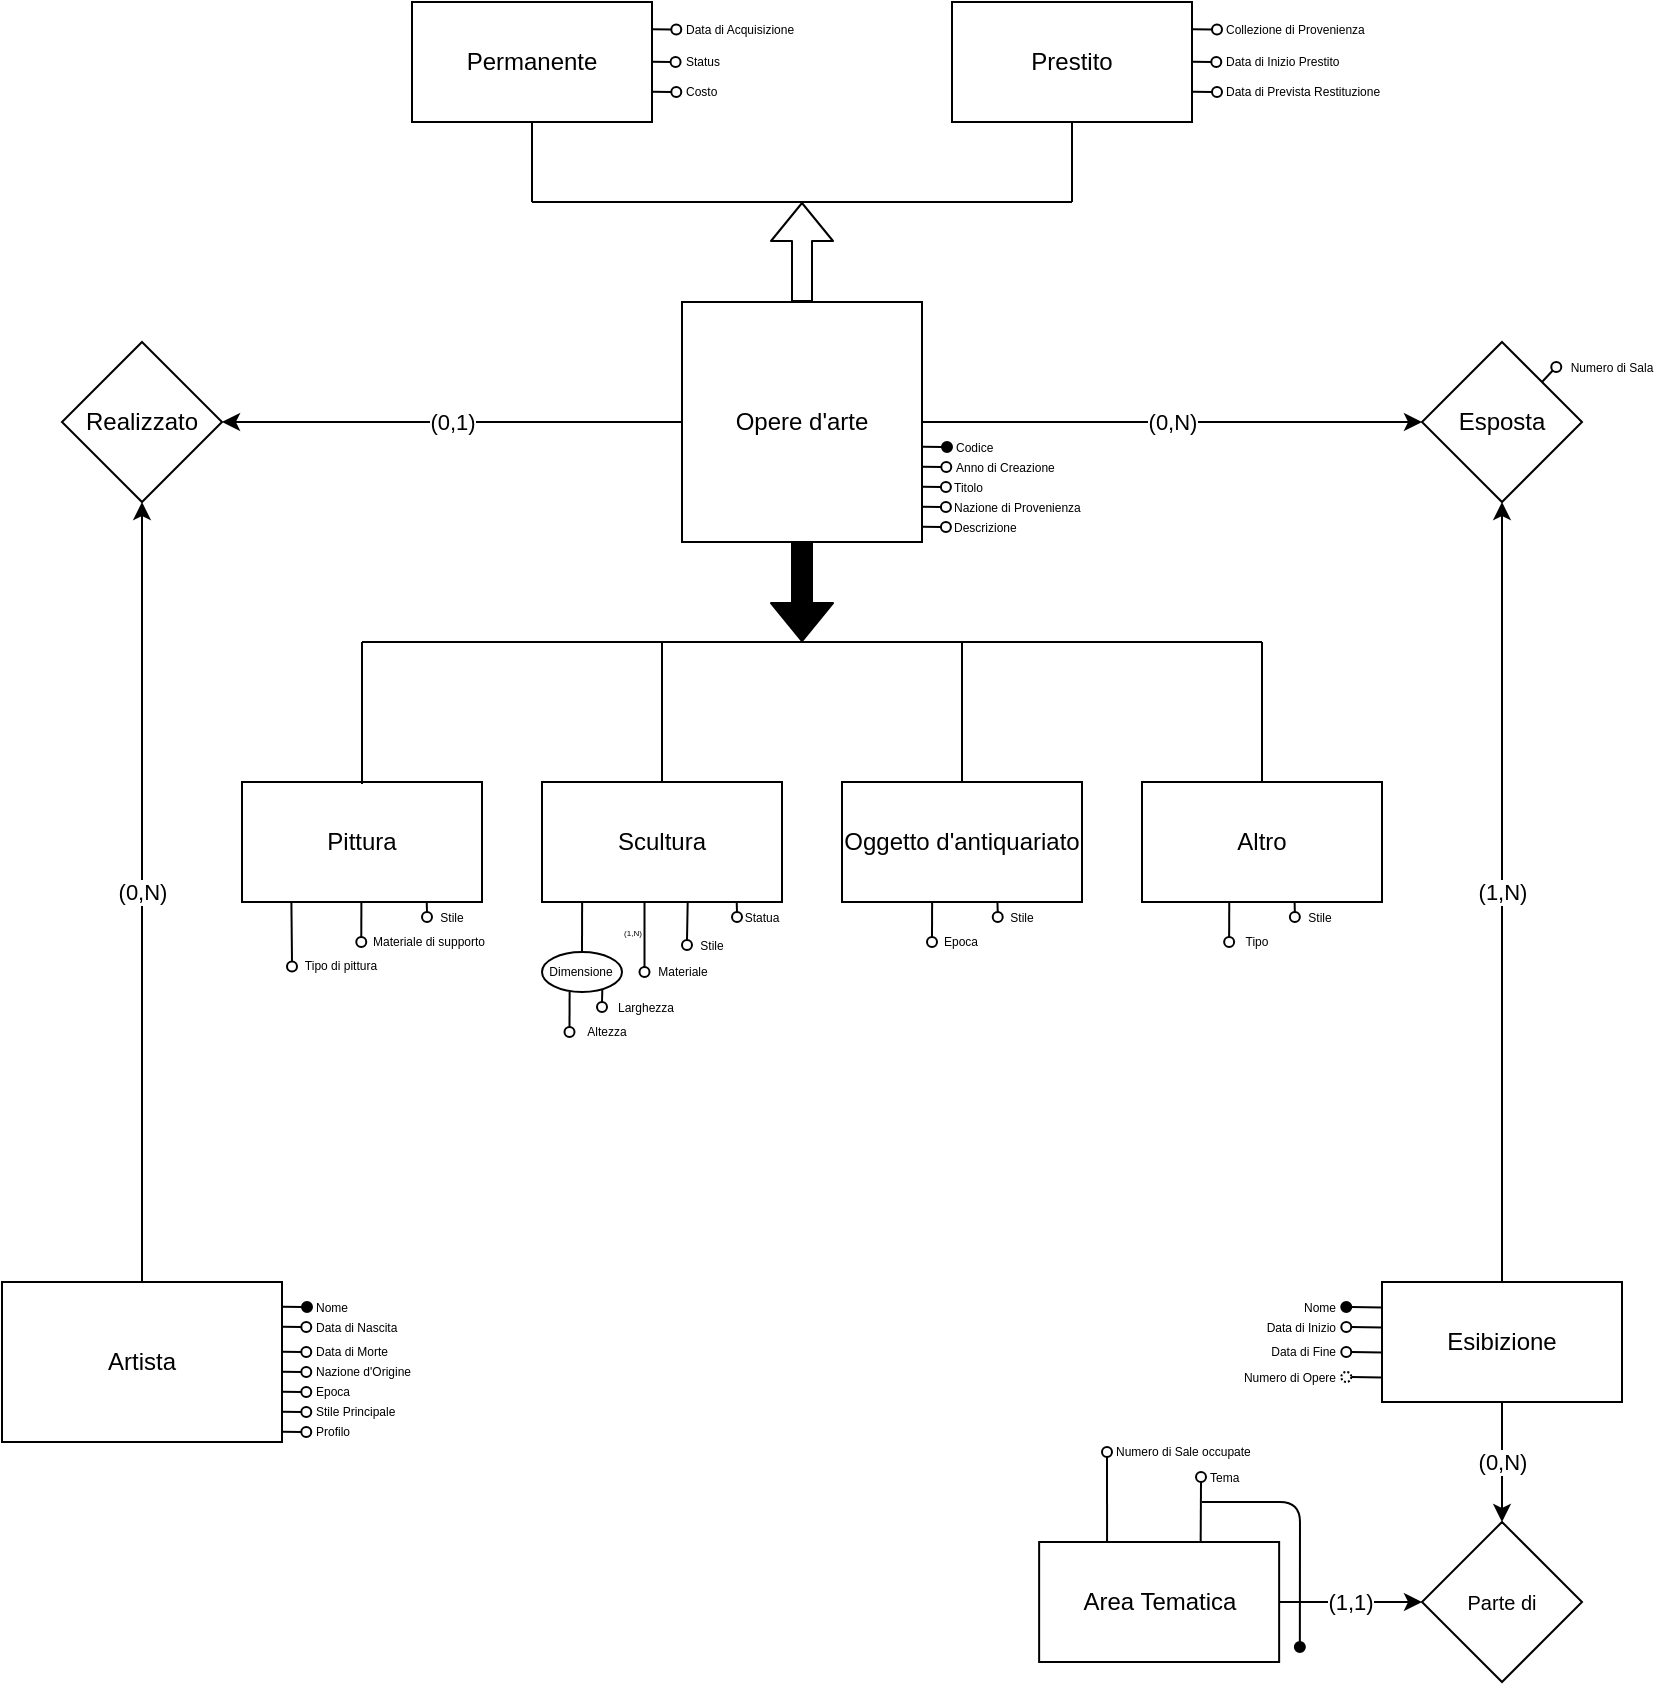 <mxfile version="14.6.10" type="device"><diagram id="R2lEEEUBdFMjLlhIrx00" name="Page-1"><mxGraphModel dx="981" dy="526" grid="1" gridSize="10" guides="1" tooltips="1" connect="1" arrows="1" fold="1" page="1" pageScale="1" pageWidth="850" pageHeight="1100" math="0" shadow="0" extFonts="Permanent Marker^https://fonts.googleapis.com/css?family=Permanent+Marker"><root><mxCell id="0"/><mxCell id="1" parent="0"/><mxCell id="EnOq9bsnsC2xTvTKU3Hf-1" value="Opere d'arte" style="rounded=0;whiteSpace=wrap;html=1;" parent="1" vertex="1"><mxGeometry x="360" y="230" width="120" height="120" as="geometry"/></mxCell><mxCell id="EnOq9bsnsC2xTvTKU3Hf-3" value="Artista" style="rounded=0;whiteSpace=wrap;html=1;" parent="1" vertex="1"><mxGeometry x="20" y="720" width="140" height="80" as="geometry"/></mxCell><mxCell id="EnOq9bsnsC2xTvTKU3Hf-4" value="Esibizione" style="rounded=0;whiteSpace=wrap;html=1;" parent="1" vertex="1"><mxGeometry x="710" y="720" width="120" height="60" as="geometry"/></mxCell><mxCell id="EnOq9bsnsC2xTvTKU3Hf-5" value="" style="endArrow=none;html=1;" parent="1" edge="1"><mxGeometry width="50" height="50" relative="1" as="geometry"><mxPoint x="200" y="400" as="sourcePoint"/><mxPoint x="650" y="400" as="targetPoint"/></mxGeometry></mxCell><mxCell id="EnOq9bsnsC2xTvTKU3Hf-6" value="" style="shape=flexArrow;endArrow=classic;html=1;fillColor=#000000;exitX=0.5;exitY=1;exitDx=0;exitDy=0;" parent="1" source="EnOq9bsnsC2xTvTKU3Hf-1" edge="1"><mxGeometry width="50" height="50" relative="1" as="geometry"><mxPoint x="420" y="400" as="sourcePoint"/><mxPoint x="420" y="400" as="targetPoint"/></mxGeometry></mxCell><mxCell id="EnOq9bsnsC2xTvTKU3Hf-7" value="" style="shape=flexArrow;endArrow=classic;html=1;exitX=0.5;exitY=0;exitDx=0;exitDy=0;" parent="1" source="EnOq9bsnsC2xTvTKU3Hf-1" edge="1"><mxGeometry width="50" height="50" relative="1" as="geometry"><mxPoint x="420" y="180" as="sourcePoint"/><mxPoint x="420" y="180" as="targetPoint"/></mxGeometry></mxCell><mxCell id="EnOq9bsnsC2xTvTKU3Hf-8" value="" style="endArrow=none;html=1;" parent="1" edge="1"><mxGeometry width="50" height="50" relative="1" as="geometry"><mxPoint x="285" y="180" as="sourcePoint"/><mxPoint x="555" y="180" as="targetPoint"/></mxGeometry></mxCell><mxCell id="EnOq9bsnsC2xTvTKU3Hf-15" value="Prestito" style="rounded=0;whiteSpace=wrap;html=1;" parent="1" vertex="1"><mxGeometry x="495" y="80" width="120" height="60" as="geometry"/></mxCell><mxCell id="EnOq9bsnsC2xTvTKU3Hf-16" value="Permanente" style="rounded=0;whiteSpace=wrap;html=1;" parent="1" vertex="1"><mxGeometry x="225" y="80" width="120" height="60" as="geometry"/></mxCell><mxCell id="EnOq9bsnsC2xTvTKU3Hf-18" value="" style="endArrow=none;html=1;entryX=0.5;entryY=1;entryDx=0;entryDy=0;" parent="1" target="EnOq9bsnsC2xTvTKU3Hf-16" edge="1"><mxGeometry width="50" height="50" relative="1" as="geometry"><mxPoint x="285" y="180" as="sourcePoint"/><mxPoint x="435" y="170" as="targetPoint"/></mxGeometry></mxCell><mxCell id="EnOq9bsnsC2xTvTKU3Hf-19" value="" style="endArrow=none;html=1;entryX=0.5;entryY=1;entryDx=0;entryDy=0;" parent="1" target="EnOq9bsnsC2xTvTKU3Hf-15" edge="1"><mxGeometry width="50" height="50" relative="1" as="geometry"><mxPoint x="555" y="180" as="sourcePoint"/><mxPoint x="435" y="170" as="targetPoint"/></mxGeometry></mxCell><mxCell id="EnOq9bsnsC2xTvTKU3Hf-20" value="Oggetto d'antiquariato" style="rounded=0;whiteSpace=wrap;html=1;" parent="1" vertex="1"><mxGeometry x="440" y="470" width="120" height="60" as="geometry"/></mxCell><mxCell id="EnOq9bsnsC2xTvTKU3Hf-21" value="Scultura" style="rounded=0;whiteSpace=wrap;html=1;" parent="1" vertex="1"><mxGeometry x="290" y="470" width="120" height="60" as="geometry"/></mxCell><mxCell id="EnOq9bsnsC2xTvTKU3Hf-22" value="Pittura" style="rounded=0;whiteSpace=wrap;html=1;" parent="1" vertex="1"><mxGeometry x="140" y="470" width="120" height="60" as="geometry"/></mxCell><mxCell id="EnOq9bsnsC2xTvTKU3Hf-23" value="Altro" style="rounded=0;whiteSpace=wrap;html=1;" parent="1" vertex="1"><mxGeometry x="590" y="470" width="120" height="60" as="geometry"/></mxCell><mxCell id="EnOq9bsnsC2xTvTKU3Hf-26" value="" style="endArrow=none;html=1;fillColor=#000000;" parent="1" edge="1"><mxGeometry width="50" height="50" relative="1" as="geometry"><mxPoint x="200" y="400" as="sourcePoint"/><mxPoint x="200" y="471" as="targetPoint"/></mxGeometry></mxCell><mxCell id="EnOq9bsnsC2xTvTKU3Hf-28" value="" style="endArrow=none;html=1;fillColor=#000000;" parent="1" source="EnOq9bsnsC2xTvTKU3Hf-21" edge="1"><mxGeometry width="50" height="50" relative="1" as="geometry"><mxPoint x="350" y="460" as="sourcePoint"/><mxPoint x="350" y="400" as="targetPoint"/></mxGeometry></mxCell><mxCell id="EnOq9bsnsC2xTvTKU3Hf-29" value="" style="endArrow=none;html=1;fillColor=#000000;exitX=0.5;exitY=0;exitDx=0;exitDy=0;" parent="1" source="EnOq9bsnsC2xTvTKU3Hf-20" edge="1"><mxGeometry width="50" height="50" relative="1" as="geometry"><mxPoint x="350" y="460" as="sourcePoint"/><mxPoint x="500" y="400" as="targetPoint"/></mxGeometry></mxCell><mxCell id="EnOq9bsnsC2xTvTKU3Hf-41" value="Realizzato" style="rhombus;whiteSpace=wrap;html=1;" parent="1" vertex="1"><mxGeometry x="50" y="250" width="80" height="80" as="geometry"/></mxCell><mxCell id="EnOq9bsnsC2xTvTKU3Hf-42" value="" style="endArrow=classic;html=1;fillColor=#000000;exitX=0.5;exitY=0;exitDx=0;exitDy=0;entryX=0.5;entryY=1;entryDx=0;entryDy=0;" parent="1" source="EnOq9bsnsC2xTvTKU3Hf-3" target="EnOq9bsnsC2xTvTKU3Hf-41" edge="1"><mxGeometry relative="1" as="geometry"><mxPoint x="370" y="380" as="sourcePoint"/><mxPoint x="470" y="380" as="targetPoint"/></mxGeometry></mxCell><mxCell id="EnOq9bsnsC2xTvTKU3Hf-43" value="(0,N)" style="edgeLabel;resizable=0;html=1;align=center;verticalAlign=middle;" parent="EnOq9bsnsC2xTvTKU3Hf-42" connectable="0" vertex="1"><mxGeometry relative="1" as="geometry"/></mxCell><mxCell id="EnOq9bsnsC2xTvTKU3Hf-44" value="" style="endArrow=classic;html=1;fillColor=#000000;exitX=0;exitY=0.5;exitDx=0;exitDy=0;entryX=1;entryY=0.5;entryDx=0;entryDy=0;" parent="1" source="EnOq9bsnsC2xTvTKU3Hf-1" target="EnOq9bsnsC2xTvTKU3Hf-41" edge="1"><mxGeometry relative="1" as="geometry"><mxPoint x="370" y="380" as="sourcePoint"/><mxPoint x="470" y="380" as="targetPoint"/></mxGeometry></mxCell><mxCell id="EnOq9bsnsC2xTvTKU3Hf-45" value="(0,1)" style="edgeLabel;resizable=0;html=1;align=center;verticalAlign=middle;" parent="EnOq9bsnsC2xTvTKU3Hf-44" connectable="0" vertex="1"><mxGeometry relative="1" as="geometry"/></mxCell><mxCell id="EnOq9bsnsC2xTvTKU3Hf-46" value="Esposta" style="rhombus;whiteSpace=wrap;html=1;" parent="1" vertex="1"><mxGeometry x="730" y="250" width="80" height="80" as="geometry"/></mxCell><mxCell id="EnOq9bsnsC2xTvTKU3Hf-49" value="" style="endArrow=classic;html=1;fillColor=#000000;entryX=0;entryY=0.5;entryDx=0;entryDy=0;" parent="1" source="EnOq9bsnsC2xTvTKU3Hf-1" target="EnOq9bsnsC2xTvTKU3Hf-46" edge="1"><mxGeometry relative="1" as="geometry"><mxPoint x="370" y="380" as="sourcePoint"/><mxPoint x="470" y="380" as="targetPoint"/></mxGeometry></mxCell><mxCell id="EnOq9bsnsC2xTvTKU3Hf-50" value="(0,N)" style="edgeLabel;resizable=0;html=1;align=center;verticalAlign=middle;" parent="EnOq9bsnsC2xTvTKU3Hf-49" connectable="0" vertex="1"><mxGeometry relative="1" as="geometry"/></mxCell><mxCell id="EnOq9bsnsC2xTvTKU3Hf-51" value="" style="endArrow=classic;html=1;fillColor=#000000;exitX=0.5;exitY=0;exitDx=0;exitDy=0;entryX=0.5;entryY=1;entryDx=0;entryDy=0;" parent="1" source="EnOq9bsnsC2xTvTKU3Hf-4" target="EnOq9bsnsC2xTvTKU3Hf-46" edge="1"><mxGeometry relative="1" as="geometry"><mxPoint x="370" y="380" as="sourcePoint"/><mxPoint x="470" y="380" as="targetPoint"/></mxGeometry></mxCell><mxCell id="EnOq9bsnsC2xTvTKU3Hf-52" value="(1,N)" style="edgeLabel;resizable=0;html=1;align=center;verticalAlign=middle;" parent="EnOq9bsnsC2xTvTKU3Hf-51" connectable="0" vertex="1"><mxGeometry relative="1" as="geometry"/></mxCell><mxCell id="EnOq9bsnsC2xTvTKU3Hf-53" value="" style="endArrow=none;html=1;fillColor=#000000;exitX=0.5;exitY=0;exitDx=0;exitDy=0;" parent="1" source="EnOq9bsnsC2xTvTKU3Hf-23" edge="1"><mxGeometry width="50" height="50" relative="1" as="geometry"><mxPoint x="370" y="450" as="sourcePoint"/><mxPoint x="650" y="400" as="targetPoint"/></mxGeometry></mxCell><mxCell id="IxloWlisKOWCF-c3Xlr8-7" value="" style="endArrow=none;html=1;entryX=0;entryY=0.5;entryDx=0;entryDy=0;exitX=1.003;exitY=0.603;exitDx=0;exitDy=0;exitPerimeter=0;" parent="1" source="EnOq9bsnsC2xTvTKU3Hf-1" target="IxloWlisKOWCF-c3Xlr8-8" edge="1"><mxGeometry width="50" height="50" relative="1" as="geometry"><mxPoint x="480" y="303" as="sourcePoint"/><mxPoint x="490" y="296" as="targetPoint"/><Array as="points"/></mxGeometry></mxCell><mxCell id="IxloWlisKOWCF-c3Xlr8-8" value="" style="ellipse;whiteSpace=wrap;html=1;aspect=fixed;fillColor=#000000;" parent="1" vertex="1"><mxGeometry x="490" y="300" width="5" height="5" as="geometry"/></mxCell><mxCell id="IxloWlisKOWCF-c3Xlr8-10" value="Codice" style="text;html=1;align=left;verticalAlign=middle;whiteSpace=wrap;rounded=0;shadow=0;fontSize=6;" parent="1" vertex="1"><mxGeometry x="495" y="297.5" width="30" height="10" as="geometry"/></mxCell><mxCell id="IxloWlisKOWCF-c3Xlr8-11" value="" style="endArrow=none;html=1;entryX=0;entryY=0.5;entryDx=0;entryDy=0;exitX=1.003;exitY=0.603;exitDx=0;exitDy=0;exitPerimeter=0;" parent="1" target="IxloWlisKOWCF-c3Xlr8-12" edge="1"><mxGeometry width="50" height="50" relative="1" as="geometry"><mxPoint x="480" y="312.36" as="sourcePoint"/><mxPoint x="489.64" y="306" as="targetPoint"/><Array as="points"/></mxGeometry></mxCell><mxCell id="IxloWlisKOWCF-c3Xlr8-12" value="" style="ellipse;whiteSpace=wrap;html=1;aspect=fixed;fillColor=none;" parent="1" vertex="1"><mxGeometry x="489.64" y="310" width="5" height="5" as="geometry"/></mxCell><mxCell id="IxloWlisKOWCF-c3Xlr8-13" value="Anno di Creazione" style="text;html=1;align=left;verticalAlign=middle;whiteSpace=wrap;rounded=0;shadow=0;fontSize=6;" parent="1" vertex="1"><mxGeometry x="494.64" y="307.5" width="55.36" height="10" as="geometry"/></mxCell><mxCell id="IxloWlisKOWCF-c3Xlr8-14" value="" style="endArrow=none;html=1;entryX=0;entryY=0.5;entryDx=0;entryDy=0;exitX=1.003;exitY=0.603;exitDx=0;exitDy=0;exitPerimeter=0;" parent="1" target="IxloWlisKOWCF-c3Xlr8-15" edge="1"><mxGeometry width="50" height="50" relative="1" as="geometry"><mxPoint x="479.82" y="322.36" as="sourcePoint"/><mxPoint x="489.46" y="316" as="targetPoint"/><Array as="points"/></mxGeometry></mxCell><mxCell id="IxloWlisKOWCF-c3Xlr8-15" value="" style="ellipse;whiteSpace=wrap;html=1;aspect=fixed;fillColor=none;" parent="1" vertex="1"><mxGeometry x="489.46" y="320" width="5" height="5" as="geometry"/></mxCell><mxCell id="IxloWlisKOWCF-c3Xlr8-16" value="Titolo" style="text;html=1;align=left;verticalAlign=middle;whiteSpace=wrap;rounded=0;shadow=0;fontSize=6;" parent="1" vertex="1"><mxGeometry x="494.46" y="317.5" width="30.36" height="10" as="geometry"/></mxCell><mxCell id="IxloWlisKOWCF-c3Xlr8-17" value="" style="endArrow=none;html=1;entryX=0;entryY=0.5;entryDx=0;entryDy=0;exitX=1.003;exitY=0.603;exitDx=0;exitDy=0;exitPerimeter=0;" parent="1" target="IxloWlisKOWCF-c3Xlr8-18" edge="1"><mxGeometry width="50" height="50" relative="1" as="geometry"><mxPoint x="479.82" y="342.36" as="sourcePoint"/><mxPoint x="489.46" y="336" as="targetPoint"/><Array as="points"/></mxGeometry></mxCell><mxCell id="IxloWlisKOWCF-c3Xlr8-18" value="" style="ellipse;whiteSpace=wrap;html=1;aspect=fixed;fillColor=none;" parent="1" vertex="1"><mxGeometry x="489.46" y="340" width="5" height="5" as="geometry"/></mxCell><mxCell id="IxloWlisKOWCF-c3Xlr8-19" value="Descrizione" style="text;html=1;align=left;verticalAlign=middle;whiteSpace=wrap;rounded=0;shadow=0;fontSize=6;" parent="1" vertex="1"><mxGeometry x="494.46" y="337.5" width="40.36" height="10" as="geometry"/></mxCell><mxCell id="IxloWlisKOWCF-c3Xlr8-22" value="" style="endArrow=none;html=1;entryX=0;entryY=0.5;entryDx=0;entryDy=0;exitX=1.003;exitY=0.603;exitDx=0;exitDy=0;exitPerimeter=0;" parent="1" target="IxloWlisKOWCF-c3Xlr8-23" edge="1"><mxGeometry width="50" height="50" relative="1" as="geometry"><mxPoint x="479.82" y="332.36" as="sourcePoint"/><mxPoint x="489.46" y="326" as="targetPoint"/><Array as="points"/></mxGeometry></mxCell><mxCell id="IxloWlisKOWCF-c3Xlr8-23" value="" style="ellipse;whiteSpace=wrap;html=1;aspect=fixed;fillColor=none;" parent="1" vertex="1"><mxGeometry x="489.46" y="330" width="5" height="5" as="geometry"/></mxCell><mxCell id="IxloWlisKOWCF-c3Xlr8-24" value="Nazione di Provenienza" style="text;html=1;align=left;verticalAlign=middle;whiteSpace=wrap;rounded=0;shadow=0;fontSize=6;" parent="1" vertex="1"><mxGeometry x="494.46" y="327.5" width="70.36" height="10" as="geometry"/></mxCell><mxCell id="dRcVWA5PhTg4nPUxJwBr-2" value="" style="endArrow=none;html=1;entryX=0;entryY=0.5;entryDx=0;entryDy=0;exitX=1.003;exitY=0.603;exitDx=0;exitDy=0;exitPerimeter=0;" parent="1" target="dRcVWA5PhTg4nPUxJwBr-3" edge="1"><mxGeometry width="50" height="50" relative="1" as="geometry"><mxPoint x="160.36" y="732.36" as="sourcePoint"/><mxPoint x="170" y="726" as="targetPoint"/><Array as="points"/></mxGeometry></mxCell><mxCell id="dRcVWA5PhTg4nPUxJwBr-3" value="" style="ellipse;whiteSpace=wrap;html=1;aspect=fixed;fillColor=#000000;" parent="1" vertex="1"><mxGeometry x="170" y="730" width="5" height="5" as="geometry"/></mxCell><mxCell id="dRcVWA5PhTg4nPUxJwBr-4" value="Nome" style="text;html=1;align=left;verticalAlign=middle;whiteSpace=wrap;rounded=0;shadow=0;fontSize=6;" parent="1" vertex="1"><mxGeometry x="175" y="727.5" width="25" height="10" as="geometry"/></mxCell><mxCell id="dRcVWA5PhTg4nPUxJwBr-5" value="" style="endArrow=none;html=1;entryX=0;entryY=0.5;entryDx=0;entryDy=0;exitX=1.003;exitY=0.603;exitDx=0;exitDy=0;exitPerimeter=0;" parent="1" target="dRcVWA5PhTg4nPUxJwBr-6" edge="1"><mxGeometry width="50" height="50" relative="1" as="geometry"><mxPoint x="160" y="742.36" as="sourcePoint"/><mxPoint x="169.64" y="736" as="targetPoint"/><Array as="points"/></mxGeometry></mxCell><mxCell id="dRcVWA5PhTg4nPUxJwBr-6" value="" style="ellipse;whiteSpace=wrap;html=1;aspect=fixed;fillColor=none;" parent="1" vertex="1"><mxGeometry x="169.64" y="740" width="5" height="5" as="geometry"/></mxCell><mxCell id="dRcVWA5PhTg4nPUxJwBr-7" value="Data di Nascita" style="text;html=1;align=left;verticalAlign=middle;whiteSpace=wrap;rounded=0;shadow=0;fontSize=6;" parent="1" vertex="1"><mxGeometry x="175" y="737.5" width="45" height="10" as="geometry"/></mxCell><mxCell id="dRcVWA5PhTg4nPUxJwBr-8" value="" style="endArrow=none;html=1;entryX=0;entryY=0.5;entryDx=0;entryDy=0;exitX=1.003;exitY=0.603;exitDx=0;exitDy=0;exitPerimeter=0;" parent="1" target="dRcVWA5PhTg4nPUxJwBr-9" edge="1"><mxGeometry width="50" height="50" relative="1" as="geometry"><mxPoint x="160" y="754.86" as="sourcePoint"/><mxPoint x="169.64" y="748.5" as="targetPoint"/><Array as="points"/></mxGeometry></mxCell><mxCell id="dRcVWA5PhTg4nPUxJwBr-9" value="" style="ellipse;whiteSpace=wrap;html=1;aspect=fixed;fillColor=none;" parent="1" vertex="1"><mxGeometry x="169.64" y="752.5" width="5" height="5" as="geometry"/></mxCell><mxCell id="dRcVWA5PhTg4nPUxJwBr-10" value="Data di Morte" style="text;html=1;align=left;verticalAlign=middle;whiteSpace=wrap;rounded=0;shadow=0;fontSize=6;" parent="1" vertex="1"><mxGeometry x="175" y="750" width="45" height="10" as="geometry"/></mxCell><mxCell id="dRcVWA5PhTg4nPUxJwBr-11" value="" style="endArrow=none;html=1;entryX=0;entryY=0.5;entryDx=0;entryDy=0;exitX=1.003;exitY=0.603;exitDx=0;exitDy=0;exitPerimeter=0;" parent="1" target="dRcVWA5PhTg4nPUxJwBr-12" edge="1"><mxGeometry width="50" height="50" relative="1" as="geometry"><mxPoint x="160" y="774.86" as="sourcePoint"/><mxPoint x="169.64" y="768.5" as="targetPoint"/><Array as="points"/></mxGeometry></mxCell><mxCell id="dRcVWA5PhTg4nPUxJwBr-12" value="" style="ellipse;whiteSpace=wrap;html=1;aspect=fixed;fillColor=none;" parent="1" vertex="1"><mxGeometry x="169.64" y="772.5" width="5" height="5" as="geometry"/></mxCell><mxCell id="dRcVWA5PhTg4nPUxJwBr-13" value="Epoca" style="text;html=1;align=left;verticalAlign=middle;whiteSpace=wrap;rounded=0;shadow=0;fontSize=6;" parent="1" vertex="1"><mxGeometry x="175" y="770" width="25" height="10" as="geometry"/></mxCell><mxCell id="dRcVWA5PhTg4nPUxJwBr-14" value="" style="endArrow=none;html=1;entryX=0;entryY=0.5;entryDx=0;entryDy=0;exitX=1.003;exitY=0.603;exitDx=0;exitDy=0;exitPerimeter=0;" parent="1" target="dRcVWA5PhTg4nPUxJwBr-15" edge="1"><mxGeometry width="50" height="50" relative="1" as="geometry"><mxPoint x="160" y="764.86" as="sourcePoint"/><mxPoint x="169.64" y="758.5" as="targetPoint"/><Array as="points"/></mxGeometry></mxCell><mxCell id="dRcVWA5PhTg4nPUxJwBr-15" value="" style="ellipse;whiteSpace=wrap;html=1;aspect=fixed;fillColor=none;" parent="1" vertex="1"><mxGeometry x="169.64" y="762.5" width="5" height="5" as="geometry"/></mxCell><mxCell id="dRcVWA5PhTg4nPUxJwBr-16" value="Nazione d'Origine" style="text;html=1;align=left;verticalAlign=middle;whiteSpace=wrap;rounded=0;shadow=0;fontSize=6;" parent="1" vertex="1"><mxGeometry x="175" y="760" width="55" height="10" as="geometry"/></mxCell><mxCell id="dRcVWA5PhTg4nPUxJwBr-17" value="" style="endArrow=none;html=1;entryX=0;entryY=0.5;entryDx=0;entryDy=0;exitX=1.003;exitY=0.603;exitDx=0;exitDy=0;exitPerimeter=0;" parent="1" target="dRcVWA5PhTg4nPUxJwBr-18" edge="1"><mxGeometry width="50" height="50" relative="1" as="geometry"><mxPoint x="160" y="784.86" as="sourcePoint"/><mxPoint x="169.64" y="778.5" as="targetPoint"/><Array as="points"/></mxGeometry></mxCell><mxCell id="dRcVWA5PhTg4nPUxJwBr-18" value="" style="ellipse;whiteSpace=wrap;html=1;aspect=fixed;fillColor=none;" parent="1" vertex="1"><mxGeometry x="169.64" y="782.5" width="5" height="5" as="geometry"/></mxCell><mxCell id="dRcVWA5PhTg4nPUxJwBr-20" value="Stile Principale" style="text;html=1;align=left;verticalAlign=middle;whiteSpace=wrap;rounded=0;shadow=0;fontSize=6;" parent="1" vertex="1"><mxGeometry x="175" y="780" width="50.36" height="10" as="geometry"/></mxCell><mxCell id="dRcVWA5PhTg4nPUxJwBr-21" value="" style="endArrow=none;html=1;entryX=0;entryY=0.5;entryDx=0;entryDy=0;exitX=1.003;exitY=0.603;exitDx=0;exitDy=0;exitPerimeter=0;" parent="1" target="dRcVWA5PhTg4nPUxJwBr-22" edge="1"><mxGeometry width="50" height="50" relative="1" as="geometry"><mxPoint x="160" y="794.86" as="sourcePoint"/><mxPoint x="169.64" y="788.5" as="targetPoint"/><Array as="points"/></mxGeometry></mxCell><mxCell id="dRcVWA5PhTg4nPUxJwBr-22" value="" style="ellipse;whiteSpace=wrap;html=1;aspect=fixed;fillColor=none;" parent="1" vertex="1"><mxGeometry x="169.64" y="792.5" width="5" height="5" as="geometry"/></mxCell><mxCell id="dRcVWA5PhTg4nPUxJwBr-23" value="Profilo" style="text;html=1;align=left;verticalAlign=middle;whiteSpace=wrap;rounded=0;shadow=0;fontSize=6;" parent="1" vertex="1"><mxGeometry x="175" y="790" width="30.36" height="10" as="geometry"/></mxCell><mxCell id="dRcVWA5PhTg4nPUxJwBr-96" value="" style="endArrow=none;html=1;entryX=1;entryY=0.5;entryDx=0;entryDy=0;" parent="1" target="dRcVWA5PhTg4nPUxJwBr-97" edge="1"><mxGeometry width="50" height="50" relative="1" as="geometry"><mxPoint x="710" y="732.75" as="sourcePoint"/><mxPoint x="689.64" y="726" as="targetPoint"/><Array as="points"/></mxGeometry></mxCell><mxCell id="dRcVWA5PhTg4nPUxJwBr-97" value="" style="ellipse;whiteSpace=wrap;html=1;aspect=fixed;fillColor=#000000;" parent="1" vertex="1"><mxGeometry x="689.64" y="730" width="5" height="5" as="geometry"/></mxCell><mxCell id="dRcVWA5PhTg4nPUxJwBr-98" value="Nome" style="text;html=1;align=right;verticalAlign=middle;whiteSpace=wrap;rounded=0;shadow=0;fontSize=6;" parent="1" vertex="1"><mxGeometry x="658.93" y="727.5" width="30" height="10" as="geometry"/></mxCell><mxCell id="dRcVWA5PhTg4nPUxJwBr-118" value="" style="endArrow=none;html=1;entryX=1;entryY=0.5;entryDx=0;entryDy=0;" parent="1" target="dRcVWA5PhTg4nPUxJwBr-119" edge="1"><mxGeometry width="50" height="50" relative="1" as="geometry"><mxPoint x="710.0" y="742.75" as="sourcePoint"/><mxPoint x="689.64" y="736" as="targetPoint"/><Array as="points"/></mxGeometry></mxCell><mxCell id="dRcVWA5PhTg4nPUxJwBr-119" value="" style="ellipse;whiteSpace=wrap;html=1;aspect=fixed;fillColor=none;" parent="1" vertex="1"><mxGeometry x="689.64" y="740" width="5" height="5" as="geometry"/></mxCell><mxCell id="dRcVWA5PhTg4nPUxJwBr-120" value="Data di Inizio" style="text;html=1;align=right;verticalAlign=middle;whiteSpace=wrap;rounded=0;shadow=0;fontSize=6;" parent="1" vertex="1"><mxGeometry x="648.93" y="737.5" width="40" height="10" as="geometry"/></mxCell><mxCell id="dRcVWA5PhTg4nPUxJwBr-121" value="" style="endArrow=none;html=1;entryX=1;entryY=0.5;entryDx=0;entryDy=0;" parent="1" target="dRcVWA5PhTg4nPUxJwBr-122" edge="1"><mxGeometry width="50" height="50" relative="1" as="geometry"><mxPoint x="710" y="755.25" as="sourcePoint"/><mxPoint x="689.64" y="748.5" as="targetPoint"/><Array as="points"/></mxGeometry></mxCell><mxCell id="dRcVWA5PhTg4nPUxJwBr-122" value="" style="ellipse;whiteSpace=wrap;html=1;aspect=fixed;fillColor=none;" parent="1" vertex="1"><mxGeometry x="689.64" y="752.5" width="5" height="5" as="geometry"/></mxCell><mxCell id="dRcVWA5PhTg4nPUxJwBr-123" value="Data di Fine" style="text;html=1;align=right;verticalAlign=middle;whiteSpace=wrap;rounded=0;shadow=0;fontSize=6;" parent="1" vertex="1"><mxGeometry x="648.93" y="750" width="40" height="10" as="geometry"/></mxCell><mxCell id="dRcVWA5PhTg4nPUxJwBr-135" value="" style="endArrow=none;html=1;entryX=0.5;entryY=0;entryDx=0;entryDy=0;" parent="1" target="dRcVWA5PhTg4nPUxJwBr-136" edge="1"><mxGeometry width="50" height="50" relative="1" as="geometry"><mxPoint x="232.36" y="530" as="sourcePoint"/><mxPoint x="230" y="531" as="targetPoint"/><Array as="points"/></mxGeometry></mxCell><mxCell id="dRcVWA5PhTg4nPUxJwBr-136" value="" style="ellipse;whiteSpace=wrap;html=1;aspect=fixed;fillColor=none;" parent="1" vertex="1"><mxGeometry x="230" y="535" width="5" height="5" as="geometry"/></mxCell><mxCell id="dRcVWA5PhTg4nPUxJwBr-137" value="Stile" style="text;html=1;align=center;verticalAlign=middle;whiteSpace=wrap;rounded=0;shadow=0;fontSize=6;" parent="1" vertex="1"><mxGeometry x="235" y="532.5" width="20" height="10" as="geometry"/></mxCell><mxCell id="dRcVWA5PhTg4nPUxJwBr-144" value="" style="endArrow=none;html=1;entryX=0.5;entryY=0;entryDx=0;entryDy=0;exitX=0.563;exitY=1;exitDx=0;exitDy=0;exitPerimeter=0;" parent="1" target="dRcVWA5PhTg4nPUxJwBr-145" edge="1"><mxGeometry width="50" height="50" relative="1" as="geometry"><mxPoint x="199.7" y="530.0" as="sourcePoint"/><mxPoint x="197.14" y="543.5" as="targetPoint"/><Array as="points"/></mxGeometry></mxCell><mxCell id="dRcVWA5PhTg4nPUxJwBr-145" value="" style="ellipse;whiteSpace=wrap;html=1;aspect=fixed;fillColor=none;" parent="1" vertex="1"><mxGeometry x="197.14" y="547.5" width="5" height="5" as="geometry"/></mxCell><mxCell id="dRcVWA5PhTg4nPUxJwBr-146" value="Materiale di supporto" style="text;html=1;align=center;verticalAlign=middle;whiteSpace=wrap;rounded=0;shadow=0;fontSize=6;" parent="1" vertex="1"><mxGeometry x="202.14" y="545" width="62.5" height="10" as="geometry"/></mxCell><mxCell id="dRcVWA5PhTg4nPUxJwBr-151" value="" style="endArrow=none;html=1;entryX=0.5;entryY=0;entryDx=0;entryDy=0;exitX=0.435;exitY=1.004;exitDx=0;exitDy=0;exitPerimeter=0;" parent="1" target="dRcVWA5PhTg4nPUxJwBr-152" edge="1"><mxGeometry width="50" height="50" relative="1" as="geometry"><mxPoint x="164.7" y="530.0" as="sourcePoint"/><mxPoint x="162.5" y="555.76" as="targetPoint"/><Array as="points"/></mxGeometry></mxCell><mxCell id="dRcVWA5PhTg4nPUxJwBr-152" value="" style="ellipse;whiteSpace=wrap;html=1;aspect=fixed;fillColor=none;" parent="1" vertex="1"><mxGeometry x="162.5" y="559.76" width="5" height="5" as="geometry"/></mxCell><mxCell id="dRcVWA5PhTg4nPUxJwBr-153" value="Tipo di pittura" style="text;html=1;align=center;verticalAlign=middle;whiteSpace=wrap;rounded=0;shadow=0;fontSize=6;" parent="1" vertex="1"><mxGeometry x="167.5" y="557.26" width="42.5" height="10" as="geometry"/></mxCell><mxCell id="dRcVWA5PhTg4nPUxJwBr-154" value="" style="endArrow=none;html=1;entryX=0.5;entryY=0;entryDx=0;entryDy=0;exitX=0.607;exitY=1.008;exitDx=0;exitDy=0;exitPerimeter=0;" parent="1" source="EnOq9bsnsC2xTvTKU3Hf-21" target="dRcVWA5PhTg4nPUxJwBr-155" edge="1"><mxGeometry width="50" height="50" relative="1" as="geometry"><mxPoint x="362.36" y="544.0" as="sourcePoint"/><mxPoint x="360" y="545" as="targetPoint"/><Array as="points"/></mxGeometry></mxCell><mxCell id="dRcVWA5PhTg4nPUxJwBr-155" value="" style="ellipse;whiteSpace=wrap;html=1;aspect=fixed;fillColor=none;" parent="1" vertex="1"><mxGeometry x="360" y="549" width="5" height="5" as="geometry"/></mxCell><mxCell id="dRcVWA5PhTg4nPUxJwBr-156" value="Stile" style="text;html=1;align=center;verticalAlign=middle;whiteSpace=wrap;rounded=0;shadow=0;fontSize=6;" parent="1" vertex="1"><mxGeometry x="365" y="546.5" width="20" height="10" as="geometry"/></mxCell><mxCell id="dRcVWA5PhTg4nPUxJwBr-157" value="" style="endArrow=none;html=1;entryX=0.5;entryY=0;entryDx=0;entryDy=0;exitX=0.427;exitY=0.997;exitDx=0;exitDy=0;exitPerimeter=0;" parent="1" source="EnOq9bsnsC2xTvTKU3Hf-21" target="dRcVWA5PhTg4nPUxJwBr-158" edge="1"><mxGeometry width="50" height="50" relative="1" as="geometry"><mxPoint x="341.31" y="545.0" as="sourcePoint"/><mxPoint x="338.75" y="558.5" as="targetPoint"/><Array as="points"/></mxGeometry></mxCell><mxCell id="dRcVWA5PhTg4nPUxJwBr-158" value="" style="ellipse;whiteSpace=wrap;html=1;aspect=fixed;fillColor=none;" parent="1" vertex="1"><mxGeometry x="338.75" y="562.5" width="5" height="5" as="geometry"/></mxCell><mxCell id="dRcVWA5PhTg4nPUxJwBr-159" value="Materiale" style="text;html=1;align=center;verticalAlign=middle;whiteSpace=wrap;rounded=0;shadow=0;fontSize=6;" parent="1" vertex="1"><mxGeometry x="343.75" y="560" width="32.5" height="10" as="geometry"/></mxCell><mxCell id="dRcVWA5PhTg4nPUxJwBr-160" value="" style="endArrow=none;html=1;entryX=0.5;entryY=0;entryDx=0;entryDy=0;exitX=0.435;exitY=1.004;exitDx=0;exitDy=0;exitPerimeter=0;" parent="1" target="dRcVWA5PhTg4nPUxJwBr-163" edge="1"><mxGeometry width="50" height="50" relative="1" as="geometry"><mxPoint x="310.06" y="530.0" as="sourcePoint"/><mxPoint x="310" y="550.0" as="targetPoint"/><Array as="points"/></mxGeometry></mxCell><mxCell id="dRcVWA5PhTg4nPUxJwBr-162" value="Dimensione" style="text;html=1;align=center;verticalAlign=middle;whiteSpace=wrap;rounded=0;shadow=0;fontSize=6;" parent="1" vertex="1"><mxGeometry x="296.43" y="559.76" width="27.14" height="10" as="geometry"/></mxCell><mxCell id="dRcVWA5PhTg4nPUxJwBr-163" value="" style="ellipse;whiteSpace=wrap;html=1;fillColor=none;" parent="1" vertex="1"><mxGeometry x="290" y="555" width="40" height="20" as="geometry"/></mxCell><mxCell id="dRcVWA5PhTg4nPUxJwBr-170" value="" style="endArrow=none;html=1;entryX=0.5;entryY=0;entryDx=0;entryDy=0;exitX=0.754;exitY=0.935;exitDx=0;exitDy=0;exitPerimeter=0;" parent="1" source="dRcVWA5PhTg4nPUxJwBr-163" target="dRcVWA5PhTg4nPUxJwBr-171" edge="1"><mxGeometry width="50" height="50" relative="1" as="geometry"><mxPoint x="319.86" y="575.0" as="sourcePoint"/><mxPoint x="317.5" y="576" as="targetPoint"/><Array as="points"/></mxGeometry></mxCell><mxCell id="dRcVWA5PhTg4nPUxJwBr-171" value="" style="ellipse;whiteSpace=wrap;html=1;aspect=fixed;fillColor=none;" parent="1" vertex="1"><mxGeometry x="317.5" y="580" width="5" height="5" as="geometry"/></mxCell><mxCell id="dRcVWA5PhTg4nPUxJwBr-172" value="Larghezza" style="text;html=1;align=center;verticalAlign=middle;whiteSpace=wrap;rounded=0;shadow=0;fontSize=6;" parent="1" vertex="1"><mxGeometry x="322.5" y="577.5" width="37.5" height="10" as="geometry"/></mxCell><mxCell id="dRcVWA5PhTg4nPUxJwBr-173" value="" style="endArrow=none;html=1;entryX=0.5;entryY=0;entryDx=0;entryDy=0;exitX=0.563;exitY=1;exitDx=0;exitDy=0;exitPerimeter=0;" parent="1" target="dRcVWA5PhTg4nPUxJwBr-174" edge="1"><mxGeometry width="50" height="50" relative="1" as="geometry"><mxPoint x="303.81" y="575.0" as="sourcePoint"/><mxPoint x="301.25" y="588.5" as="targetPoint"/><Array as="points"/></mxGeometry></mxCell><mxCell id="dRcVWA5PhTg4nPUxJwBr-174" value="" style="ellipse;whiteSpace=wrap;html=1;aspect=fixed;fillColor=none;" parent="1" vertex="1"><mxGeometry x="301.25" y="592.5" width="5" height="5" as="geometry"/></mxCell><mxCell id="dRcVWA5PhTg4nPUxJwBr-175" value="Altezza" style="text;html=1;align=center;verticalAlign=middle;whiteSpace=wrap;rounded=0;shadow=0;fontSize=6;" parent="1" vertex="1"><mxGeometry x="306.25" y="590" width="32.5" height="10" as="geometry"/></mxCell><mxCell id="dRcVWA5PhTg4nPUxJwBr-176" value="" style="endArrow=none;html=1;entryX=0.5;entryY=0;entryDx=0;entryDy=0;" parent="1" target="dRcVWA5PhTg4nPUxJwBr-177" edge="1"><mxGeometry width="50" height="50" relative="1" as="geometry"><mxPoint x="387.36" y="530.0" as="sourcePoint"/><mxPoint x="385" y="531" as="targetPoint"/><Array as="points"/></mxGeometry></mxCell><mxCell id="dRcVWA5PhTg4nPUxJwBr-177" value="" style="ellipse;whiteSpace=wrap;html=1;aspect=fixed;fillColor=none;" parent="1" vertex="1"><mxGeometry x="385" y="535" width="5" height="5" as="geometry"/></mxCell><mxCell id="dRcVWA5PhTg4nPUxJwBr-178" value="Statua" style="text;html=1;align=center;verticalAlign=middle;whiteSpace=wrap;rounded=0;shadow=0;fontSize=6;" parent="1" vertex="1"><mxGeometry x="390" y="532.5" width="20" height="10" as="geometry"/></mxCell><mxCell id="dRcVWA5PhTg4nPUxJwBr-179" value="" style="endArrow=none;html=1;entryX=0.5;entryY=0;entryDx=0;entryDy=0;" parent="1" target="dRcVWA5PhTg4nPUxJwBr-180" edge="1"><mxGeometry width="50" height="50" relative="1" as="geometry"><mxPoint x="517.72" y="530.0" as="sourcePoint"/><mxPoint x="515.36" y="531" as="targetPoint"/><Array as="points"/></mxGeometry></mxCell><mxCell id="dRcVWA5PhTg4nPUxJwBr-180" value="" style="ellipse;whiteSpace=wrap;html=1;aspect=fixed;fillColor=none;" parent="1" vertex="1"><mxGeometry x="515.36" y="535" width="5" height="5" as="geometry"/></mxCell><mxCell id="dRcVWA5PhTg4nPUxJwBr-181" value="Stile" style="text;html=1;align=center;verticalAlign=middle;whiteSpace=wrap;rounded=0;shadow=0;fontSize=6;" parent="1" vertex="1"><mxGeometry x="520.36" y="532.5" width="20" height="10" as="geometry"/></mxCell><mxCell id="dRcVWA5PhTg4nPUxJwBr-182" value="" style="endArrow=none;html=1;entryX=0.5;entryY=0;entryDx=0;entryDy=0;exitX=0.563;exitY=1;exitDx=0;exitDy=0;exitPerimeter=0;" parent="1" target="dRcVWA5PhTg4nPUxJwBr-183" edge="1"><mxGeometry width="50" height="50" relative="1" as="geometry"><mxPoint x="485.06" y="530.0" as="sourcePoint"/><mxPoint x="482.5" y="543.5" as="targetPoint"/><Array as="points"/></mxGeometry></mxCell><mxCell id="dRcVWA5PhTg4nPUxJwBr-183" value="" style="ellipse;whiteSpace=wrap;html=1;aspect=fixed;fillColor=none;" parent="1" vertex="1"><mxGeometry x="482.5" y="547.5" width="5" height="5" as="geometry"/></mxCell><mxCell id="dRcVWA5PhTg4nPUxJwBr-184" value="Epoca" style="text;html=1;align=center;verticalAlign=middle;whiteSpace=wrap;rounded=0;shadow=0;fontSize=6;" parent="1" vertex="1"><mxGeometry x="487.5" y="545" width="22.5" height="10" as="geometry"/></mxCell><mxCell id="dRcVWA5PhTg4nPUxJwBr-188" value="" style="endArrow=none;html=1;entryX=0.5;entryY=0;entryDx=0;entryDy=0;" parent="1" target="dRcVWA5PhTg4nPUxJwBr-189" edge="1"><mxGeometry width="50" height="50" relative="1" as="geometry"><mxPoint x="666.29" y="530.0" as="sourcePoint"/><mxPoint x="663.93" y="531" as="targetPoint"/><Array as="points"/></mxGeometry></mxCell><mxCell id="dRcVWA5PhTg4nPUxJwBr-189" value="" style="ellipse;whiteSpace=wrap;html=1;aspect=fixed;fillColor=none;" parent="1" vertex="1"><mxGeometry x="663.93" y="535" width="5" height="5" as="geometry"/></mxCell><mxCell id="dRcVWA5PhTg4nPUxJwBr-190" value="Stile" style="text;html=1;align=center;verticalAlign=middle;whiteSpace=wrap;rounded=0;shadow=0;fontSize=6;" parent="1" vertex="1"><mxGeometry x="668.93" y="532.5" width="20" height="10" as="geometry"/></mxCell><mxCell id="dRcVWA5PhTg4nPUxJwBr-191" value="" style="endArrow=none;html=1;entryX=0.5;entryY=0;entryDx=0;entryDy=0;exitX=0.563;exitY=1;exitDx=0;exitDy=0;exitPerimeter=0;" parent="1" target="dRcVWA5PhTg4nPUxJwBr-192" edge="1"><mxGeometry width="50" height="50" relative="1" as="geometry"><mxPoint x="633.63" y="530.0" as="sourcePoint"/><mxPoint x="631.07" y="543.5" as="targetPoint"/><Array as="points"/></mxGeometry></mxCell><mxCell id="dRcVWA5PhTg4nPUxJwBr-192" value="" style="ellipse;whiteSpace=wrap;html=1;aspect=fixed;fillColor=none;" parent="1" vertex="1"><mxGeometry x="631.07" y="547.5" width="5" height="5" as="geometry"/></mxCell><mxCell id="dRcVWA5PhTg4nPUxJwBr-193" value="Tipo" style="text;html=1;align=center;verticalAlign=middle;whiteSpace=wrap;rounded=0;shadow=0;fontSize=6;" parent="1" vertex="1"><mxGeometry x="636.07" y="545" width="22.5" height="10" as="geometry"/></mxCell><mxCell id="dRcVWA5PhTg4nPUxJwBr-197" value="" style="endArrow=none;html=1;entryX=0;entryY=0.5;entryDx=0;entryDy=0;exitX=1.003;exitY=0.603;exitDx=0;exitDy=0;exitPerimeter=0;" parent="1" target="dRcVWA5PhTg4nPUxJwBr-198" edge="1"><mxGeometry width="50" height="50" relative="1" as="geometry"><mxPoint x="345" y="93.61" as="sourcePoint"/><mxPoint x="354.64" y="87.25" as="targetPoint"/><Array as="points"/></mxGeometry></mxCell><mxCell id="dRcVWA5PhTg4nPUxJwBr-198" value="" style="ellipse;whiteSpace=wrap;html=1;aspect=fixed;fillColor=none;" parent="1" vertex="1"><mxGeometry x="354.64" y="91.25" width="5" height="5" as="geometry"/></mxCell><mxCell id="dRcVWA5PhTg4nPUxJwBr-199" value="Data di Acquisizione&amp;nbsp;" style="text;html=1;align=left;verticalAlign=middle;whiteSpace=wrap;rounded=0;shadow=0;fontSize=6;" parent="1" vertex="1"><mxGeometry x="360" y="88.75" width="65.36" height="10" as="geometry"/></mxCell><mxCell id="dRcVWA5PhTg4nPUxJwBr-200" value="" style="endArrow=none;html=1;entryX=0;entryY=0.5;entryDx=0;entryDy=0;exitX=1.003;exitY=0.603;exitDx=0;exitDy=0;exitPerimeter=0;" parent="1" target="dRcVWA5PhTg4nPUxJwBr-201" edge="1"><mxGeometry width="50" height="50" relative="1" as="geometry"><mxPoint x="344.64" y="109.86" as="sourcePoint"/><mxPoint x="354.28" y="103.5" as="targetPoint"/><Array as="points"/></mxGeometry></mxCell><mxCell id="dRcVWA5PhTg4nPUxJwBr-201" value="" style="ellipse;whiteSpace=wrap;html=1;aspect=fixed;fillColor=none;" parent="1" vertex="1"><mxGeometry x="354.28" y="107.5" width="5" height="5" as="geometry"/></mxCell><mxCell id="dRcVWA5PhTg4nPUxJwBr-202" value="Status" style="text;html=1;align=left;verticalAlign=middle;whiteSpace=wrap;rounded=0;shadow=0;fontSize=6;" parent="1" vertex="1"><mxGeometry x="359.64" y="105" width="25.36" height="10" as="geometry"/></mxCell><mxCell id="dRcVWA5PhTg4nPUxJwBr-206" value="" style="endArrow=none;html=1;entryX=0;entryY=0.5;entryDx=0;entryDy=0;exitX=1.003;exitY=0.603;exitDx=0;exitDy=0;exitPerimeter=0;" parent="1" target="dRcVWA5PhTg4nPUxJwBr-207" edge="1"><mxGeometry width="50" height="50" relative="1" as="geometry"><mxPoint x="345" y="124.86" as="sourcePoint"/><mxPoint x="354.64" y="118.5" as="targetPoint"/><Array as="points"/></mxGeometry></mxCell><mxCell id="dRcVWA5PhTg4nPUxJwBr-207" value="" style="ellipse;whiteSpace=wrap;html=1;aspect=fixed;fillColor=none;" parent="1" vertex="1"><mxGeometry x="354.64" y="122.5" width="5" height="5" as="geometry"/></mxCell><mxCell id="dRcVWA5PhTg4nPUxJwBr-208" value="Costo" style="text;html=1;align=left;verticalAlign=middle;whiteSpace=wrap;rounded=0;shadow=0;fontSize=6;" parent="1" vertex="1"><mxGeometry x="360" y="120" width="25.36" height="10" as="geometry"/></mxCell><mxCell id="dRcVWA5PhTg4nPUxJwBr-210" value="" style="endArrow=none;html=1;entryX=0;entryY=0.5;entryDx=0;entryDy=0;exitX=1.003;exitY=0.603;exitDx=0;exitDy=0;exitPerimeter=0;" parent="1" target="dRcVWA5PhTg4nPUxJwBr-211" edge="1"><mxGeometry width="50" height="50" relative="1" as="geometry"><mxPoint x="615.36" y="93.61" as="sourcePoint"/><mxPoint x="625" y="87.25" as="targetPoint"/><Array as="points"/></mxGeometry></mxCell><mxCell id="dRcVWA5PhTg4nPUxJwBr-211" value="" style="ellipse;whiteSpace=wrap;html=1;aspect=fixed;fillColor=none;" parent="1" vertex="1"><mxGeometry x="625" y="91.25" width="5" height="5" as="geometry"/></mxCell><mxCell id="dRcVWA5PhTg4nPUxJwBr-212" value="Collezione di Provenienza" style="text;html=1;align=left;verticalAlign=middle;whiteSpace=wrap;rounded=0;shadow=0;fontSize=6;" parent="1" vertex="1"><mxGeometry x="630.36" y="88.75" width="79.64" height="10" as="geometry"/></mxCell><mxCell id="dRcVWA5PhTg4nPUxJwBr-213" value="" style="endArrow=none;html=1;entryX=0;entryY=0.5;entryDx=0;entryDy=0;exitX=1.003;exitY=0.603;exitDx=0;exitDy=0;exitPerimeter=0;" parent="1" target="dRcVWA5PhTg4nPUxJwBr-214" edge="1"><mxGeometry width="50" height="50" relative="1" as="geometry"><mxPoint x="615" y="109.86" as="sourcePoint"/><mxPoint x="624.64" y="103.5" as="targetPoint"/><Array as="points"/></mxGeometry></mxCell><mxCell id="dRcVWA5PhTg4nPUxJwBr-214" value="" style="ellipse;whiteSpace=wrap;html=1;aspect=fixed;fillColor=none;" parent="1" vertex="1"><mxGeometry x="624.64" y="107.5" width="5" height="5" as="geometry"/></mxCell><mxCell id="dRcVWA5PhTg4nPUxJwBr-215" value="Data di Inizio Prestito" style="text;html=1;align=left;verticalAlign=middle;whiteSpace=wrap;rounded=0;shadow=0;fontSize=6;" parent="1" vertex="1"><mxGeometry x="630" y="105" width="60" height="10" as="geometry"/></mxCell><mxCell id="dRcVWA5PhTg4nPUxJwBr-216" value="" style="endArrow=none;html=1;entryX=0;entryY=0.5;entryDx=0;entryDy=0;exitX=1.003;exitY=0.603;exitDx=0;exitDy=0;exitPerimeter=0;" parent="1" target="dRcVWA5PhTg4nPUxJwBr-217" edge="1"><mxGeometry width="50" height="50" relative="1" as="geometry"><mxPoint x="615.36" y="124.86" as="sourcePoint"/><mxPoint x="625" y="118.5" as="targetPoint"/><Array as="points"/></mxGeometry></mxCell><mxCell id="dRcVWA5PhTg4nPUxJwBr-217" value="" style="ellipse;whiteSpace=wrap;html=1;aspect=fixed;fillColor=none;" parent="1" vertex="1"><mxGeometry x="625" y="122.5" width="5" height="5" as="geometry"/></mxCell><mxCell id="dRcVWA5PhTg4nPUxJwBr-218" value="Data di Prevista Restituzione" style="text;html=1;align=left;verticalAlign=middle;whiteSpace=wrap;rounded=0;shadow=0;fontSize=6;" parent="1" vertex="1"><mxGeometry x="630.36" y="120" width="79.64" height="10" as="geometry"/></mxCell><mxCell id="dRcVWA5PhTg4nPUxJwBr-223" value="" style="endArrow=none;html=1;entryX=1;entryY=0.5;entryDx=0;entryDy=0;" parent="1" target="dRcVWA5PhTg4nPUxJwBr-224" edge="1"><mxGeometry width="50" height="50" relative="1" as="geometry"><mxPoint x="710" y="767.75" as="sourcePoint"/><mxPoint x="689.64" y="761" as="targetPoint"/><Array as="points"/></mxGeometry></mxCell><mxCell id="dRcVWA5PhTg4nPUxJwBr-224" value="" style="ellipse;whiteSpace=wrap;html=1;aspect=fixed;fillColor=none;dashed=1;dashPattern=1 1;" parent="1" vertex="1"><mxGeometry x="689.64" y="765" width="5" height="5" as="geometry"/></mxCell><mxCell id="dRcVWA5PhTg4nPUxJwBr-225" value="Numero di Opere" style="text;html=1;align=right;verticalAlign=middle;whiteSpace=wrap;rounded=0;shadow=0;fontSize=6;" parent="1" vertex="1"><mxGeometry x="638.93" y="762.5" width="50" height="10" as="geometry"/></mxCell><mxCell id="dRcVWA5PhTg4nPUxJwBr-226" value="" style="endArrow=none;html=1;entryX=0;entryY=1;entryDx=0;entryDy=0;exitX=1;exitY=0;exitDx=0;exitDy=0;" parent="1" source="EnOq9bsnsC2xTvTKU3Hf-46" target="dRcVWA5PhTg4nPUxJwBr-227" edge="1"><mxGeometry width="50" height="50" relative="1" as="geometry"><mxPoint x="785" y="264.86" as="sourcePoint"/><mxPoint x="794.64" y="258.5" as="targetPoint"/><Array as="points"/></mxGeometry></mxCell><mxCell id="dRcVWA5PhTg4nPUxJwBr-227" value="" style="ellipse;whiteSpace=wrap;html=1;aspect=fixed;fillColor=none;" parent="1" vertex="1"><mxGeometry x="794.64" y="260" width="5" height="5" as="geometry"/></mxCell><mxCell id="dRcVWA5PhTg4nPUxJwBr-228" value="Numero di Sala" style="text;html=1;align=center;verticalAlign=middle;whiteSpace=wrap;rounded=0;shadow=0;fontSize=6;" parent="1" vertex="1"><mxGeometry x="800" y="257.5" width="50" height="10" as="geometry"/></mxCell><mxCell id="acXFlJqfGLC2-d5mO-V5-5" value="&lt;font size=&quot;1&quot;&gt;Parte di&lt;/font&gt;" style="rhombus;whiteSpace=wrap;html=1;fontSize=4;align=center;" parent="1" vertex="1"><mxGeometry x="730" y="840" width="80" height="80" as="geometry"/></mxCell><mxCell id="acXFlJqfGLC2-d5mO-V5-7" value="Area Tematica" style="rounded=0;whiteSpace=wrap;html=1;fontSize=12;align=center;" parent="1" vertex="1"><mxGeometry x="538.57" y="850" width="120" height="60" as="geometry"/></mxCell><mxCell id="acXFlJqfGLC2-d5mO-V5-12" value="" style="endArrow=classic;html=1;fillColor=#000000;entryX=0.5;entryY=0;entryDx=0;entryDy=0;exitX=0.5;exitY=1;exitDx=0;exitDy=0;" parent="1" source="EnOq9bsnsC2xTvTKU3Hf-4" target="acXFlJqfGLC2-d5mO-V5-5" edge="1"><mxGeometry relative="1" as="geometry"><mxPoint x="790" y="810" as="sourcePoint"/><mxPoint x="780" y="340" as="targetPoint"/></mxGeometry></mxCell><mxCell id="acXFlJqfGLC2-d5mO-V5-13" value="(0,N)" style="edgeLabel;resizable=0;html=1;align=center;verticalAlign=middle;" parent="acXFlJqfGLC2-d5mO-V5-12" connectable="0" vertex="1"><mxGeometry relative="1" as="geometry"><mxPoint as="offset"/></mxGeometry></mxCell><mxCell id="acXFlJqfGLC2-d5mO-V5-14" value="" style="endArrow=classic;html=1;fillColor=#000000;entryX=0;entryY=0.5;entryDx=0;entryDy=0;exitX=1;exitY=0.5;exitDx=0;exitDy=0;" parent="1" source="acXFlJqfGLC2-d5mO-V5-7" target="acXFlJqfGLC2-d5mO-V5-5" edge="1"><mxGeometry relative="1" as="geometry"><mxPoint x="660" y="880" as="sourcePoint"/><mxPoint x="780" y="850" as="targetPoint"/></mxGeometry></mxCell><mxCell id="acXFlJqfGLC2-d5mO-V5-15" value="(1,1)" style="edgeLabel;resizable=0;html=1;align=center;verticalAlign=middle;" parent="acXFlJqfGLC2-d5mO-V5-14" connectable="0" vertex="1"><mxGeometry relative="1" as="geometry"/></mxCell><mxCell id="acXFlJqfGLC2-d5mO-V5-16" value="" style="endArrow=none;html=1;fontSize=4;startArrow=none;" parent="1" source="acXFlJqfGLC2-d5mO-V5-17" edge="1"><mxGeometry width="50" height="50" relative="1" as="geometry"><mxPoint x="670" y="900" as="sourcePoint"/><mxPoint x="620" y="830" as="targetPoint"/><Array as="points"><mxPoint x="669" y="830"/></Array></mxGeometry></mxCell><mxCell id="acXFlJqfGLC2-d5mO-V5-17" value="" style="ellipse;whiteSpace=wrap;html=1;aspect=fixed;fillColor=#000000;" parent="1" vertex="1"><mxGeometry x="666.43" y="900" width="5" height="5" as="geometry"/></mxCell><mxCell id="acXFlJqfGLC2-d5mO-V5-18" value="" style="endArrow=none;html=1;fontSize=4;" parent="1" target="acXFlJqfGLC2-d5mO-V5-17" edge="1"><mxGeometry width="50" height="50" relative="1" as="geometry"><mxPoint x="670" y="900" as="sourcePoint"/><mxPoint x="670" y="830" as="targetPoint"/></mxGeometry></mxCell><mxCell id="acXFlJqfGLC2-d5mO-V5-20" value="" style="endArrow=none;html=1;entryX=0.5;entryY=1;entryDx=0;entryDy=0;exitX=0.673;exitY=0.001;exitDx=0;exitDy=0;exitPerimeter=0;" parent="1" source="acXFlJqfGLC2-d5mO-V5-7" target="acXFlJqfGLC2-d5mO-V5-21" edge="1"><mxGeometry width="50" height="50" relative="1" as="geometry"><mxPoint x="620" y="850" as="sourcePoint"/><mxPoint x="618.57" y="808.5" as="targetPoint"/><Array as="points"/></mxGeometry></mxCell><mxCell id="acXFlJqfGLC2-d5mO-V5-21" value="" style="ellipse;whiteSpace=wrap;html=1;aspect=fixed;fillColor=none;" parent="1" vertex="1"><mxGeometry x="617" y="815" width="5" height="5" as="geometry"/></mxCell><mxCell id="acXFlJqfGLC2-d5mO-V5-22" value="Tema" style="text;html=1;align=left;verticalAlign=middle;whiteSpace=wrap;rounded=0;shadow=0;fontSize=6;" parent="1" vertex="1"><mxGeometry x="622.0" y="812.5" width="40" height="10" as="geometry"/></mxCell><mxCell id="acXFlJqfGLC2-d5mO-V5-27" value="" style="endArrow=none;html=1;entryX=0.5;entryY=1;entryDx=0;entryDy=0;exitX=0.283;exitY=0;exitDx=0;exitDy=0;exitPerimeter=0;" parent="1" source="acXFlJqfGLC2-d5mO-V5-7" target="acXFlJqfGLC2-d5mO-V5-28" edge="1"><mxGeometry width="50" height="50" relative="1" as="geometry"><mxPoint x="572.33" y="835.06" as="sourcePoint"/><mxPoint x="571.57" y="793.5" as="targetPoint"/><Array as="points"/></mxGeometry></mxCell><mxCell id="acXFlJqfGLC2-d5mO-V5-28" value="" style="ellipse;whiteSpace=wrap;html=1;aspect=fixed;fillColor=none;" parent="1" vertex="1"><mxGeometry x="570" y="802.5" width="5" height="5" as="geometry"/></mxCell><mxCell id="acXFlJqfGLC2-d5mO-V5-29" value="Numero di Sale occupate" style="text;html=1;align=left;verticalAlign=middle;whiteSpace=wrap;rounded=0;shadow=0;fontSize=6;" parent="1" vertex="1"><mxGeometry x="575" y="800" width="75" height="10" as="geometry"/></mxCell><mxCell id="acXFlJqfGLC2-d5mO-V5-31" value="(1,N)" style="text;html=1;strokeColor=none;fillColor=none;align=center;verticalAlign=middle;whiteSpace=wrap;rounded=0;fontSize=4;" parent="1" vertex="1"><mxGeometry x="326.25" y="539.76" width="18.75" height="12.74" as="geometry"/></mxCell></root></mxGraphModel></diagram></mxfile>